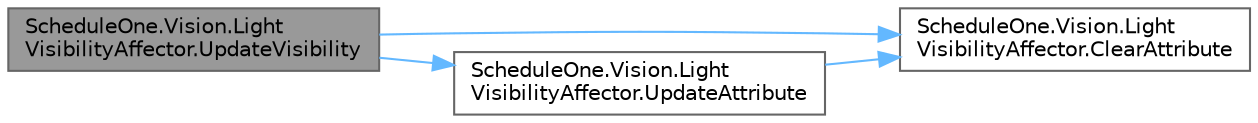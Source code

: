 digraph "ScheduleOne.Vision.LightVisibilityAffector.UpdateVisibility"
{
 // LATEX_PDF_SIZE
  bgcolor="transparent";
  edge [fontname=Helvetica,fontsize=10,labelfontname=Helvetica,labelfontsize=10];
  node [fontname=Helvetica,fontsize=10,shape=box,height=0.2,width=0.4];
  rankdir="LR";
  Node1 [id="Node000001",label="ScheduleOne.Vision.Light\lVisibilityAffector.UpdateVisibility",height=0.2,width=0.4,color="gray40", fillcolor="grey60", style="filled", fontcolor="black",tooltip=" "];
  Node1 -> Node2 [id="edge1_Node000001_Node000002",color="steelblue1",style="solid",tooltip=" "];
  Node2 [id="Node000002",label="ScheduleOne.Vision.Light\lVisibilityAffector.ClearAttribute",height=0.2,width=0.4,color="grey40", fillcolor="white", style="filled",URL="$class_schedule_one_1_1_vision_1_1_light_visibility_affector.html#a255a8db96fb3093d45f826ff77f15412",tooltip=" "];
  Node1 -> Node3 [id="edge2_Node000001_Node000003",color="steelblue1",style="solid",tooltip=" "];
  Node3 [id="Node000003",label="ScheduleOne.Vision.Light\lVisibilityAffector.UpdateAttribute",height=0.2,width=0.4,color="grey40", fillcolor="white", style="filled",URL="$class_schedule_one_1_1_vision_1_1_light_visibility_affector.html#a15911a2cff4eb92bb8daedd6b9b1cb04",tooltip=" "];
  Node3 -> Node2 [id="edge3_Node000003_Node000002",color="steelblue1",style="solid",tooltip=" "];
}
